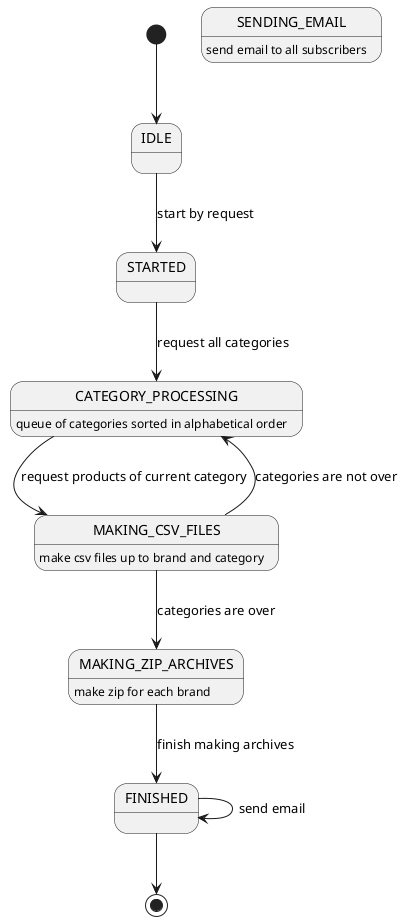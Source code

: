 @startuml

[*] --> IDLE

IDLE --> STARTED: start by request

STARTED --> CATEGORY_PROCESSING : request all categories

CATEGORY_PROCESSING --> MAKING_CSV_FILES : request products of current category

MAKING_CSV_FILES --> CATEGORY_PROCESSING : categories are not over

MAKING_CSV_FILES --> MAKING_ZIP_ARCHIVES : categories are over

MAKING_ZIP_ARCHIVES --> FINISHED : finish making archives

FINISHED --> FINISHED : send email

FINISHED --> [*]

CATEGORY_PROCESSING : queue of categories sorted in alphabetical order
MAKING_CSV_FILES : make csv files up to brand and category
MAKING_ZIP_ARCHIVES : make zip for each brand
SENDING_EMAIL : send email to all subscribers

@enduml